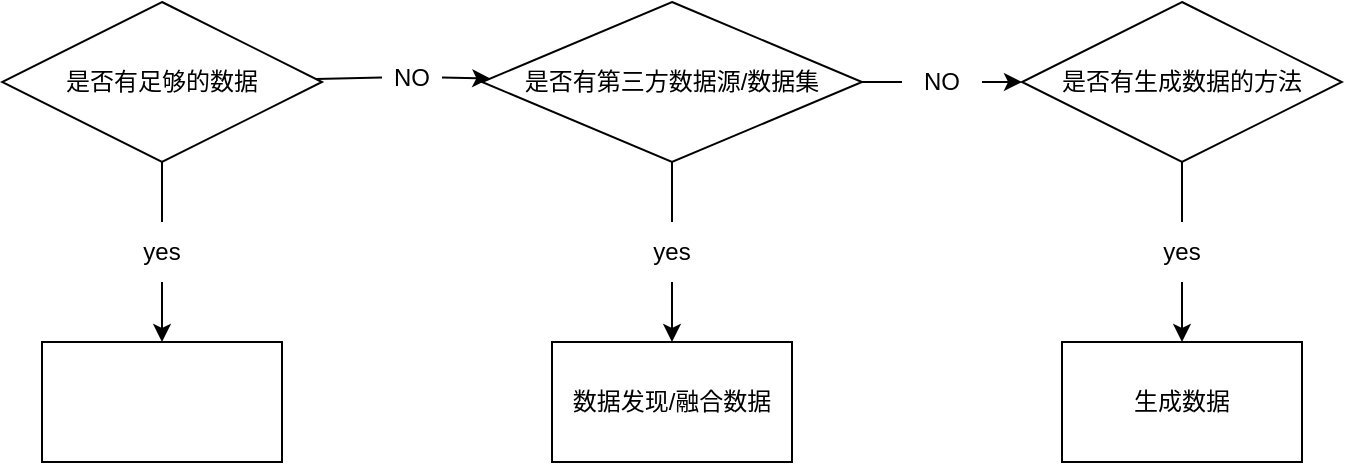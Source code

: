 <mxfile>
    <diagram id="qBIcSFcIwXlhajAM3ZVy" name="第 1 页">
        <mxGraphModel dx="537" dy="785" grid="1" gridSize="10" guides="1" tooltips="1" connect="1" arrows="1" fold="1" page="1" pageScale="1" pageWidth="827" pageHeight="1169" background="none" math="0" shadow="0">
            <root>
                <mxCell id="0"/>
                <mxCell id="1" parent="0"/>
                <mxCell id="5" value="" style="edgeStyle=none;html=1;startArrow=none;" edge="1" parent="1" source="6" target="4">
                    <mxGeometry relative="1" as="geometry"/>
                </mxCell>
                <mxCell id="8" value="" style="edgeStyle=none;html=1;startArrow=none;" edge="1" parent="1" source="19" target="7">
                    <mxGeometry relative="1" as="geometry"/>
                </mxCell>
                <mxCell id="3" value="&lt;span&gt;是否有足够的数据&lt;/span&gt;" style="rhombus;whiteSpace=wrap;html=1;" vertex="1" parent="1">
                    <mxGeometry x="70" y="230" width="160" height="80" as="geometry"/>
                </mxCell>
                <mxCell id="4" value="" style="whiteSpace=wrap;html=1;" vertex="1" parent="1">
                    <mxGeometry x="90" y="400" width="120" height="60" as="geometry"/>
                </mxCell>
                <mxCell id="10" value="" style="edgeStyle=none;html=1;startArrow=none;" edge="1" parent="1" source="11" target="9">
                    <mxGeometry relative="1" as="geometry"/>
                </mxCell>
                <mxCell id="13" value="" style="edgeStyle=none;html=1;startArrow=none;" edge="1" parent="1" source="17" target="12">
                    <mxGeometry relative="1" as="geometry"/>
                </mxCell>
                <mxCell id="7" value="是否有第三方数据源/数据集" style="rhombus;whiteSpace=wrap;html=1;" vertex="1" parent="1">
                    <mxGeometry x="310" y="230" width="190" height="80" as="geometry"/>
                </mxCell>
                <mxCell id="9" value="数据发现/融合数据" style="whiteSpace=wrap;html=1;" vertex="1" parent="1">
                    <mxGeometry x="345" y="400" width="120" height="60" as="geometry"/>
                </mxCell>
                <mxCell id="15" value="" style="edgeStyle=none;html=1;startArrow=none;" edge="1" parent="1" source="16" target="14">
                    <mxGeometry relative="1" as="geometry"/>
                </mxCell>
                <mxCell id="12" value="是否有生成数据的方法" style="rhombus;whiteSpace=wrap;html=1;" vertex="1" parent="1">
                    <mxGeometry x="580" y="230" width="160" height="80" as="geometry"/>
                </mxCell>
                <mxCell id="14" value="生成数据" style="whiteSpace=wrap;html=1;" vertex="1" parent="1">
                    <mxGeometry x="600" y="400" width="120" height="60" as="geometry"/>
                </mxCell>
                <mxCell id="17" value="NO" style="text;html=1;strokeColor=none;fillColor=none;align=center;verticalAlign=middle;whiteSpace=wrap;rounded=0;" vertex="1" parent="1">
                    <mxGeometry x="520" y="257.5" width="40" height="25" as="geometry"/>
                </mxCell>
                <mxCell id="18" value="" style="edgeStyle=none;html=1;endArrow=none;" edge="1" parent="1" source="7" target="17">
                    <mxGeometry relative="1" as="geometry">
                        <mxPoint x="500" y="270" as="sourcePoint"/>
                        <mxPoint x="580" y="270" as="targetPoint"/>
                    </mxGeometry>
                </mxCell>
                <mxCell id="19" value="NO" style="text;html=1;strokeColor=none;fillColor=none;align=center;verticalAlign=middle;whiteSpace=wrap;rounded=0;" vertex="1" parent="1">
                    <mxGeometry x="260" y="255" width="30" height="25" as="geometry"/>
                </mxCell>
                <mxCell id="20" value="" style="edgeStyle=none;html=1;endArrow=none;" edge="1" parent="1" source="3" target="19">
                    <mxGeometry relative="1" as="geometry">
                        <mxPoint x="260" y="270" as="sourcePoint"/>
                        <mxPoint x="340" y="270" as="targetPoint"/>
                    </mxGeometry>
                </mxCell>
                <mxCell id="6" value="yes" style="text;html=1;strokeColor=none;fillColor=none;align=center;verticalAlign=middle;whiteSpace=wrap;rounded=0;" vertex="1" parent="1">
                    <mxGeometry x="120" y="340" width="60" height="30" as="geometry"/>
                </mxCell>
                <mxCell id="23" value="" style="edgeStyle=none;html=1;endArrow=none;" edge="1" parent="1" source="3" target="6">
                    <mxGeometry relative="1" as="geometry">
                        <mxPoint x="150" y="310" as="sourcePoint"/>
                        <mxPoint x="150" y="400.0" as="targetPoint"/>
                    </mxGeometry>
                </mxCell>
                <mxCell id="11" value="yes" style="text;html=1;strokeColor=none;fillColor=none;align=center;verticalAlign=middle;whiteSpace=wrap;rounded=0;" vertex="1" parent="1">
                    <mxGeometry x="375" y="340" width="60" height="30" as="geometry"/>
                </mxCell>
                <mxCell id="24" value="" style="edgeStyle=none;html=1;endArrow=none;" edge="1" parent="1" source="7" target="11">
                    <mxGeometry relative="1" as="geometry">
                        <mxPoint x="420" y="310" as="sourcePoint"/>
                        <mxPoint x="420" y="400.0" as="targetPoint"/>
                    </mxGeometry>
                </mxCell>
                <mxCell id="16" value="yes" style="text;html=1;strokeColor=none;fillColor=none;align=center;verticalAlign=middle;whiteSpace=wrap;rounded=0;" vertex="1" parent="1">
                    <mxGeometry x="630" y="340" width="60" height="30" as="geometry"/>
                </mxCell>
                <mxCell id="25" value="" style="edgeStyle=none;html=1;endArrow=none;" edge="1" parent="1" source="12" target="16">
                    <mxGeometry relative="1" as="geometry">
                        <mxPoint x="660" y="310" as="sourcePoint"/>
                        <mxPoint x="660" y="400.0" as="targetPoint"/>
                    </mxGeometry>
                </mxCell>
            </root>
        </mxGraphModel>
    </diagram>
</mxfile>